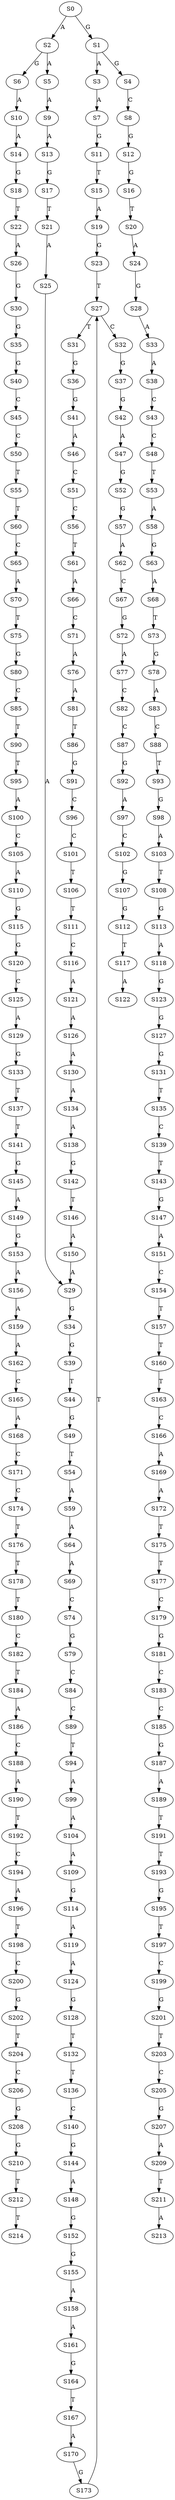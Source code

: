 strict digraph  {
	S0 -> S1 [ label = G ];
	S0 -> S2 [ label = A ];
	S1 -> S3 [ label = A ];
	S1 -> S4 [ label = G ];
	S2 -> S5 [ label = A ];
	S2 -> S6 [ label = G ];
	S3 -> S7 [ label = A ];
	S4 -> S8 [ label = C ];
	S5 -> S9 [ label = A ];
	S6 -> S10 [ label = A ];
	S7 -> S11 [ label = G ];
	S8 -> S12 [ label = G ];
	S9 -> S13 [ label = A ];
	S10 -> S14 [ label = A ];
	S11 -> S15 [ label = T ];
	S12 -> S16 [ label = G ];
	S13 -> S17 [ label = G ];
	S14 -> S18 [ label = G ];
	S15 -> S19 [ label = A ];
	S16 -> S20 [ label = T ];
	S17 -> S21 [ label = T ];
	S18 -> S22 [ label = T ];
	S19 -> S23 [ label = G ];
	S20 -> S24 [ label = A ];
	S21 -> S25 [ label = A ];
	S22 -> S26 [ label = A ];
	S23 -> S27 [ label = T ];
	S24 -> S28 [ label = G ];
	S25 -> S29 [ label = A ];
	S26 -> S30 [ label = G ];
	S27 -> S31 [ label = T ];
	S27 -> S32 [ label = C ];
	S28 -> S33 [ label = A ];
	S29 -> S34 [ label = G ];
	S30 -> S35 [ label = G ];
	S31 -> S36 [ label = G ];
	S32 -> S37 [ label = G ];
	S33 -> S38 [ label = A ];
	S34 -> S39 [ label = G ];
	S35 -> S40 [ label = G ];
	S36 -> S41 [ label = G ];
	S37 -> S42 [ label = G ];
	S38 -> S43 [ label = C ];
	S39 -> S44 [ label = T ];
	S40 -> S45 [ label = C ];
	S41 -> S46 [ label = A ];
	S42 -> S47 [ label = A ];
	S43 -> S48 [ label = C ];
	S44 -> S49 [ label = G ];
	S45 -> S50 [ label = C ];
	S46 -> S51 [ label = C ];
	S47 -> S52 [ label = G ];
	S48 -> S53 [ label = T ];
	S49 -> S54 [ label = T ];
	S50 -> S55 [ label = T ];
	S51 -> S56 [ label = C ];
	S52 -> S57 [ label = G ];
	S53 -> S58 [ label = A ];
	S54 -> S59 [ label = A ];
	S55 -> S60 [ label = T ];
	S56 -> S61 [ label = T ];
	S57 -> S62 [ label = A ];
	S58 -> S63 [ label = G ];
	S59 -> S64 [ label = A ];
	S60 -> S65 [ label = C ];
	S61 -> S66 [ label = A ];
	S62 -> S67 [ label = C ];
	S63 -> S68 [ label = A ];
	S64 -> S69 [ label = A ];
	S65 -> S70 [ label = A ];
	S66 -> S71 [ label = C ];
	S67 -> S72 [ label = G ];
	S68 -> S73 [ label = T ];
	S69 -> S74 [ label = C ];
	S70 -> S75 [ label = T ];
	S71 -> S76 [ label = A ];
	S72 -> S77 [ label = A ];
	S73 -> S78 [ label = G ];
	S74 -> S79 [ label = G ];
	S75 -> S80 [ label = G ];
	S76 -> S81 [ label = A ];
	S77 -> S82 [ label = C ];
	S78 -> S83 [ label = A ];
	S79 -> S84 [ label = C ];
	S80 -> S85 [ label = C ];
	S81 -> S86 [ label = T ];
	S82 -> S87 [ label = C ];
	S83 -> S88 [ label = C ];
	S84 -> S89 [ label = C ];
	S85 -> S90 [ label = T ];
	S86 -> S91 [ label = G ];
	S87 -> S92 [ label = G ];
	S88 -> S93 [ label = T ];
	S89 -> S94 [ label = T ];
	S90 -> S95 [ label = T ];
	S91 -> S96 [ label = C ];
	S92 -> S97 [ label = A ];
	S93 -> S98 [ label = G ];
	S94 -> S99 [ label = A ];
	S95 -> S100 [ label = A ];
	S96 -> S101 [ label = C ];
	S97 -> S102 [ label = C ];
	S98 -> S103 [ label = A ];
	S99 -> S104 [ label = A ];
	S100 -> S105 [ label = C ];
	S101 -> S106 [ label = T ];
	S102 -> S107 [ label = G ];
	S103 -> S108 [ label = T ];
	S104 -> S109 [ label = A ];
	S105 -> S110 [ label = A ];
	S106 -> S111 [ label = T ];
	S107 -> S112 [ label = G ];
	S108 -> S113 [ label = G ];
	S109 -> S114 [ label = G ];
	S110 -> S115 [ label = G ];
	S111 -> S116 [ label = C ];
	S112 -> S117 [ label = T ];
	S113 -> S118 [ label = A ];
	S114 -> S119 [ label = A ];
	S115 -> S120 [ label = G ];
	S116 -> S121 [ label = A ];
	S117 -> S122 [ label = A ];
	S118 -> S123 [ label = G ];
	S119 -> S124 [ label = A ];
	S120 -> S125 [ label = C ];
	S121 -> S126 [ label = A ];
	S123 -> S127 [ label = G ];
	S124 -> S128 [ label = G ];
	S125 -> S129 [ label = A ];
	S126 -> S130 [ label = A ];
	S127 -> S131 [ label = G ];
	S128 -> S132 [ label = T ];
	S129 -> S133 [ label = G ];
	S130 -> S134 [ label = A ];
	S131 -> S135 [ label = T ];
	S132 -> S136 [ label = T ];
	S133 -> S137 [ label = T ];
	S134 -> S138 [ label = A ];
	S135 -> S139 [ label = C ];
	S136 -> S140 [ label = C ];
	S137 -> S141 [ label = T ];
	S138 -> S142 [ label = G ];
	S139 -> S143 [ label = T ];
	S140 -> S144 [ label = G ];
	S141 -> S145 [ label = G ];
	S142 -> S146 [ label = T ];
	S143 -> S147 [ label = G ];
	S144 -> S148 [ label = A ];
	S145 -> S149 [ label = A ];
	S146 -> S150 [ label = A ];
	S147 -> S151 [ label = A ];
	S148 -> S152 [ label = G ];
	S149 -> S153 [ label = G ];
	S150 -> S29 [ label = A ];
	S151 -> S154 [ label = C ];
	S152 -> S155 [ label = G ];
	S153 -> S156 [ label = A ];
	S154 -> S157 [ label = T ];
	S155 -> S158 [ label = A ];
	S156 -> S159 [ label = A ];
	S157 -> S160 [ label = T ];
	S158 -> S161 [ label = A ];
	S159 -> S162 [ label = A ];
	S160 -> S163 [ label = T ];
	S161 -> S164 [ label = G ];
	S162 -> S165 [ label = C ];
	S163 -> S166 [ label = C ];
	S164 -> S167 [ label = T ];
	S165 -> S168 [ label = A ];
	S166 -> S169 [ label = A ];
	S167 -> S170 [ label = A ];
	S168 -> S171 [ label = C ];
	S169 -> S172 [ label = A ];
	S170 -> S173 [ label = G ];
	S171 -> S174 [ label = C ];
	S172 -> S175 [ label = T ];
	S173 -> S27 [ label = T ];
	S174 -> S176 [ label = T ];
	S175 -> S177 [ label = T ];
	S176 -> S178 [ label = T ];
	S177 -> S179 [ label = C ];
	S178 -> S180 [ label = T ];
	S179 -> S181 [ label = G ];
	S180 -> S182 [ label = C ];
	S181 -> S183 [ label = C ];
	S182 -> S184 [ label = T ];
	S183 -> S185 [ label = C ];
	S184 -> S186 [ label = A ];
	S185 -> S187 [ label = G ];
	S186 -> S188 [ label = C ];
	S187 -> S189 [ label = A ];
	S188 -> S190 [ label = A ];
	S189 -> S191 [ label = T ];
	S190 -> S192 [ label = T ];
	S191 -> S193 [ label = T ];
	S192 -> S194 [ label = C ];
	S193 -> S195 [ label = G ];
	S194 -> S196 [ label = A ];
	S195 -> S197 [ label = T ];
	S196 -> S198 [ label = T ];
	S197 -> S199 [ label = C ];
	S198 -> S200 [ label = C ];
	S199 -> S201 [ label = G ];
	S200 -> S202 [ label = G ];
	S201 -> S203 [ label = T ];
	S202 -> S204 [ label = T ];
	S203 -> S205 [ label = C ];
	S204 -> S206 [ label = C ];
	S205 -> S207 [ label = G ];
	S206 -> S208 [ label = G ];
	S207 -> S209 [ label = A ];
	S208 -> S210 [ label = G ];
	S209 -> S211 [ label = T ];
	S210 -> S212 [ label = T ];
	S211 -> S213 [ label = A ];
	S212 -> S214 [ label = T ];
}
